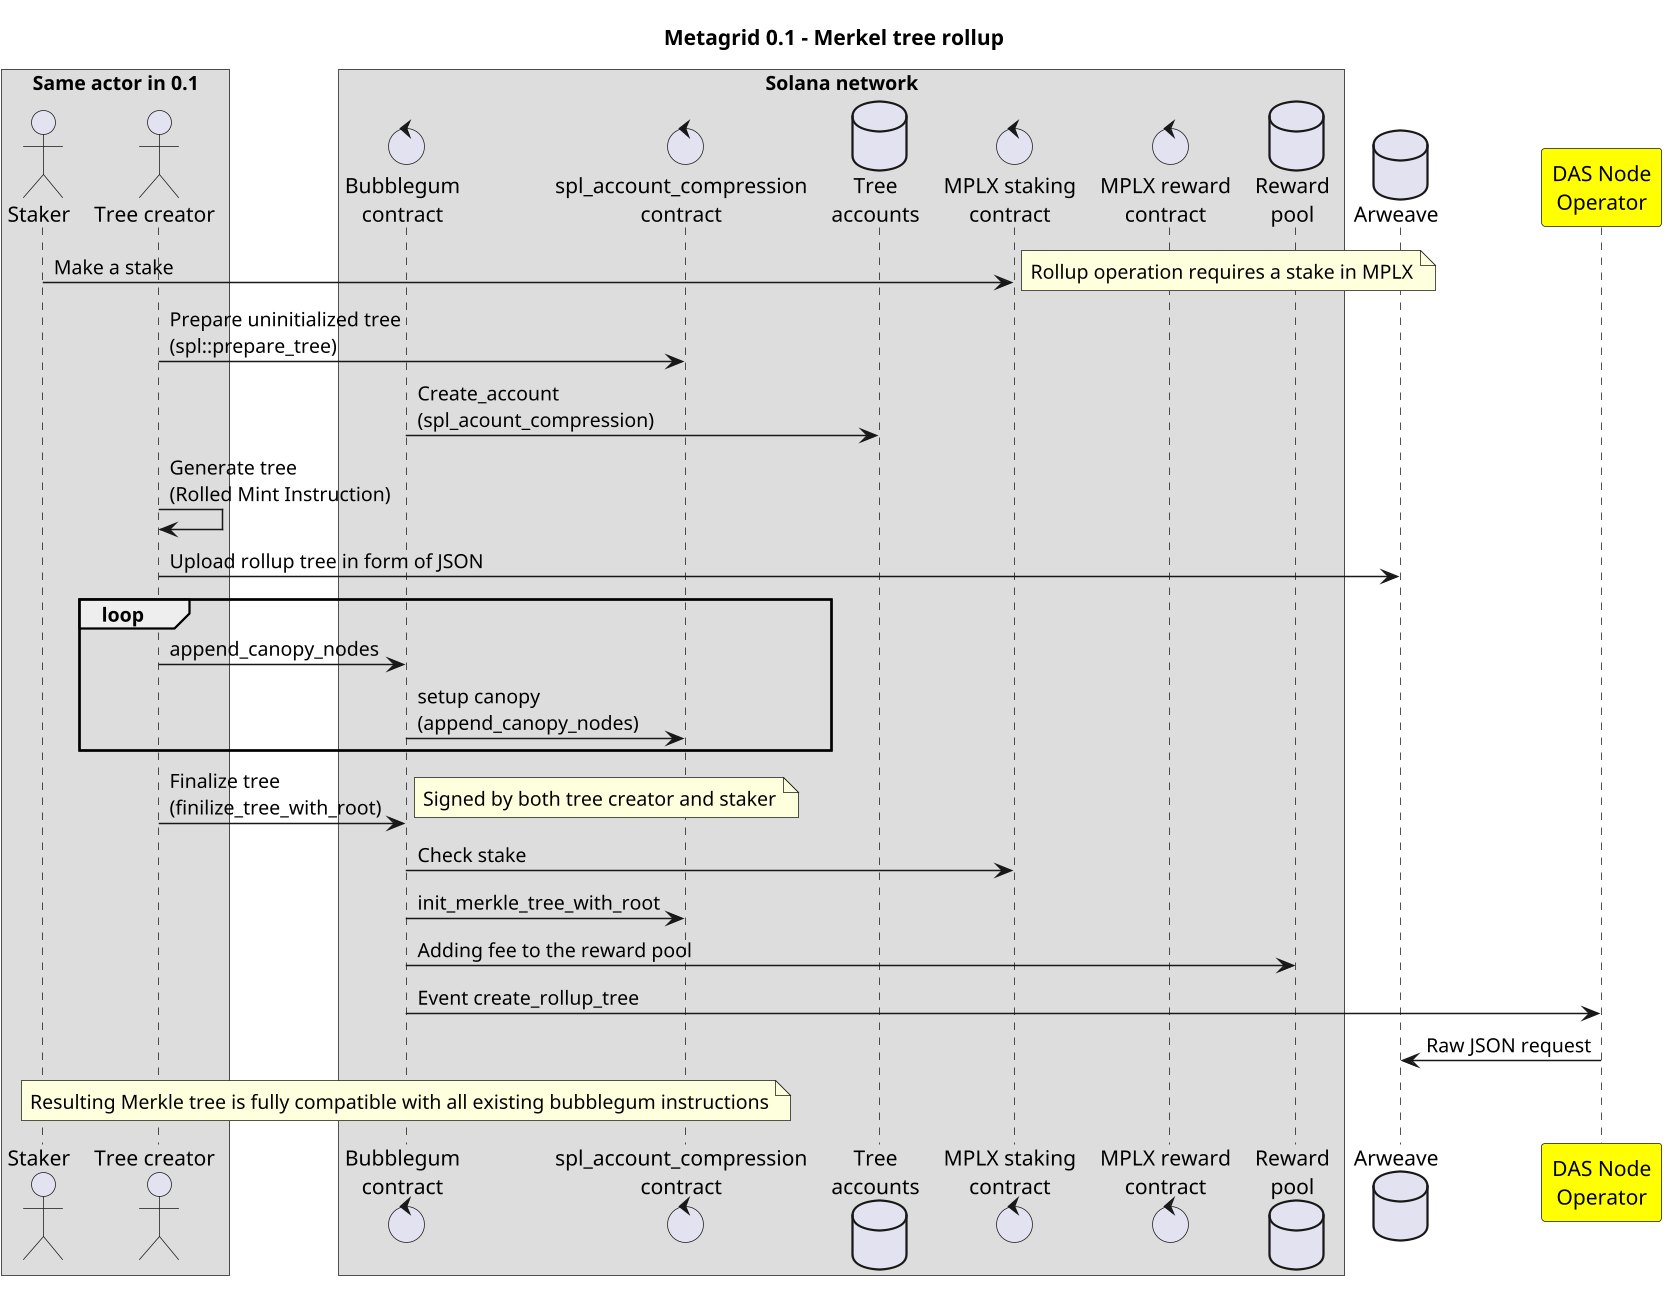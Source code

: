 @startuml
title Metagrid 0.1 - Merkel tree rollup
scale 1.5
' ##################
' ### components ###
' ##################

box "Same actor in 0.1"
    actor "Staker" as Staker
    actor  "Tree creator" as TreeCreator
end box
box "Solana network"
    control "Bubblegum\ncontract"  as Bubblegum
    control "spl_account_compression\ncontract" as SplAccountCompression
    database "Tree\naccounts" as Solana
    control "MPLX staking\ncontract" as StakingContract
    control "MPLX reward\ncontract" as RewardContract
    database "Reward\npool" as RewardPool
end box
database "Arweave" as Arweave
participant "DAS Node\nOperator" as DASNode #yellow

' ####################
' ### interactions ###
' ####################

Staker -> StakingContract : Make a stake
note right
  Rollup operation requires a stake in MPLX
end note


TreeCreator -> SplAccountCompression : Prepare uninitialized tree\n(spl::prepare_tree)
Bubblegum -> Solana : Create_account\n(spl_acount_compression)

TreeCreator -> TreeCreator : Generate tree\n(Rolled Mint Instruction)
TreeCreator -> Arweave : Upload rollup tree in form of JSON

loop
  TreeCreator -> Bubblegum: append_canopy_nodes
  Bubblegum -> SplAccountCompression : setup canopy\n(append_canopy_nodes)
end
TreeCreator -> Bubblegum : Finalize tree\n(finilize_tree_with_root)
note right
  Signed by both tree creator and staker
end note

Bubblegum -> StakingContract : Check stake
Bubblegum -> SplAccountCompression : init_merkle_tree_with_root
Bubblegum -> RewardPool : Adding fee to the reward pool

Bubblegum -> DASNode : Event create_rollup_tree
DASNode -> Arweave : Raw JSON request

note over Bubblegum
Resulting Merkle tree is fully compatible with all existing bubblegum instructions
end note

@enduml
